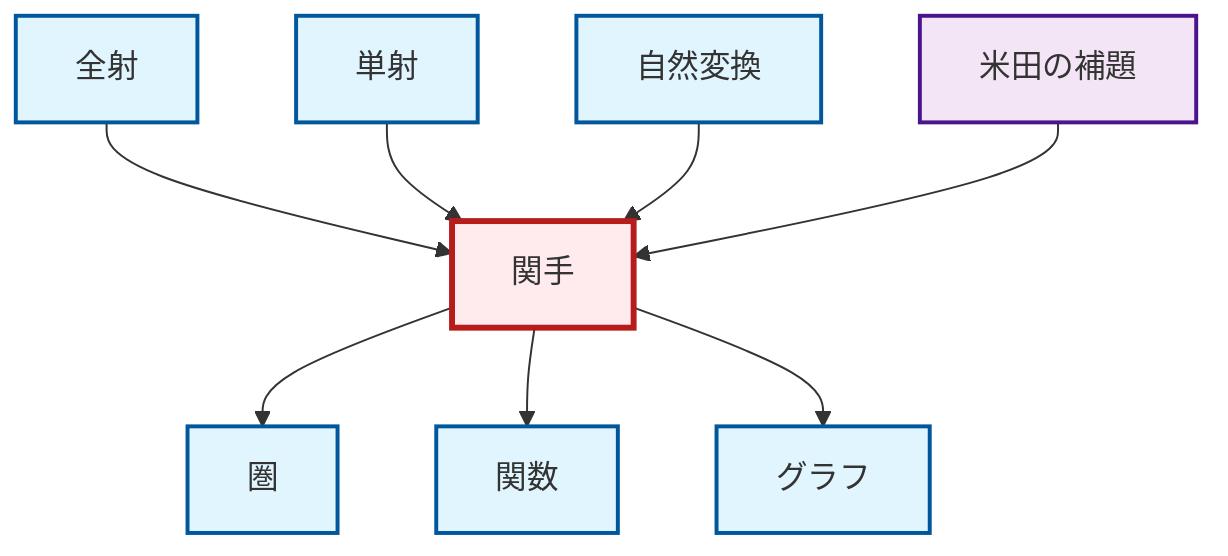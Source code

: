 graph TD
    classDef definition fill:#e1f5fe,stroke:#01579b,stroke-width:2px
    classDef theorem fill:#f3e5f5,stroke:#4a148c,stroke-width:2px
    classDef axiom fill:#fff3e0,stroke:#e65100,stroke-width:2px
    classDef example fill:#e8f5e9,stroke:#1b5e20,stroke-width:2px
    classDef current fill:#ffebee,stroke:#b71c1c,stroke-width:3px
    def-monomorphism["単射"]:::definition
    def-epimorphism["全射"]:::definition
    thm-yoneda["米田の補題"]:::theorem
    def-function["関数"]:::definition
    def-functor["関手"]:::definition
    def-graph["グラフ"]:::definition
    def-category["圏"]:::definition
    def-natural-transformation["自然変換"]:::definition
    def-functor --> def-category
    def-epimorphism --> def-functor
    def-functor --> def-function
    def-monomorphism --> def-functor
    def-natural-transformation --> def-functor
    thm-yoneda --> def-functor
    def-functor --> def-graph
    class def-functor current